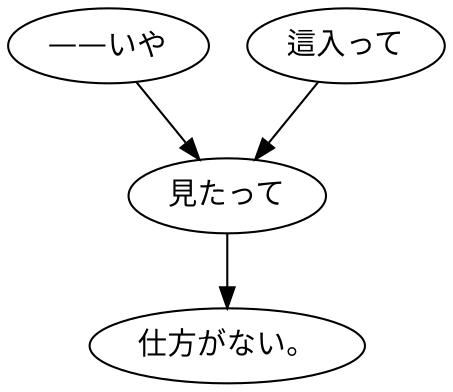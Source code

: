 digraph graph2890 {
	node0 [label="——いや"];
	node1 [label="這入って"];
	node2 [label="見たって"];
	node3 [label="仕方がない。"];
	node0 -> node2;
	node1 -> node2;
	node2 -> node3;
}
